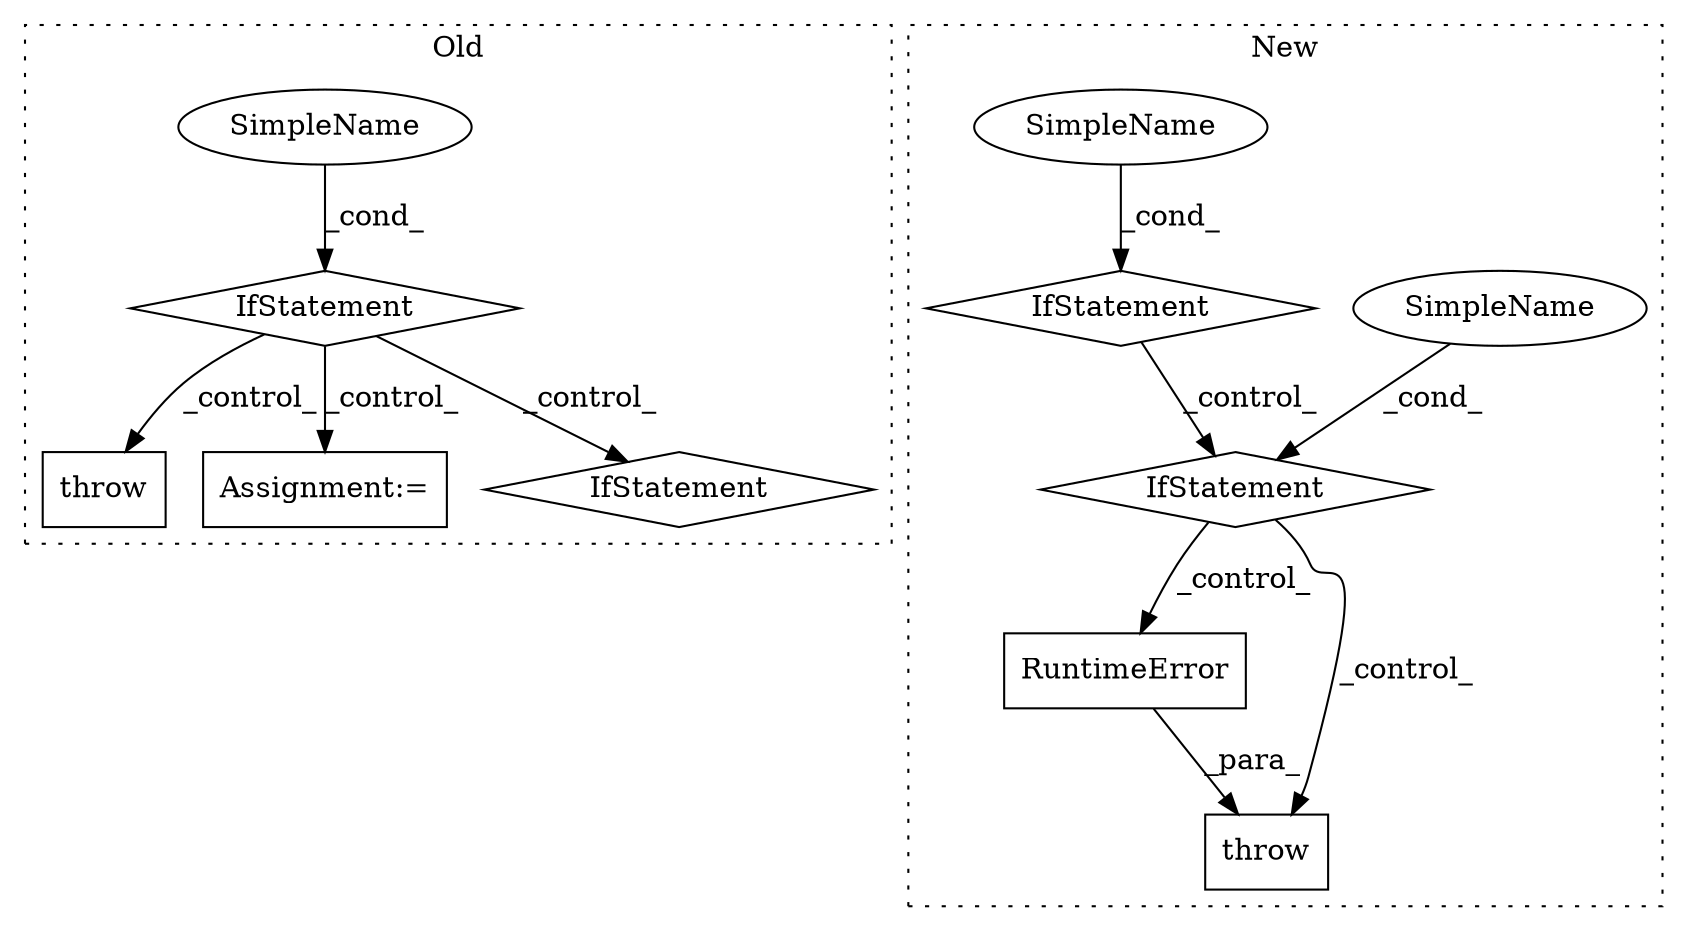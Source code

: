 digraph G {
subgraph cluster0 {
1 [label="throw" a="53" s="5996" l="6" shape="box"];
6 [label="IfStatement" a="25" s="5130,5161" l="4,2" shape="diamond"];
7 [label="SimpleName" a="42" s="" l="" shape="ellipse"];
8 [label="Assignment:=" a="7" s="5653" l="1" shape="box"];
11 [label="IfStatement" a="25" s="5818,5845" l="4,2" shape="diamond"];
label = "Old";
style="dotted";
}
subgraph cluster1 {
2 [label="RuntimeError" a="32" s="3558,3622" l="13,1" shape="box"];
3 [label="throw" a="53" s="3552" l="6" shape="box"];
4 [label="IfStatement" a="25" s="3339,3399" l="4,2" shape="diamond"];
5 [label="SimpleName" a="42" s="" l="" shape="ellipse"];
9 [label="IfStatement" a="25" s="3181,3211" l="4,2" shape="diamond"];
10 [label="SimpleName" a="42" s="" l="" shape="ellipse"];
label = "New";
style="dotted";
}
2 -> 3 [label="_para_"];
4 -> 2 [label="_control_"];
4 -> 3 [label="_control_"];
5 -> 4 [label="_cond_"];
6 -> 1 [label="_control_"];
6 -> 8 [label="_control_"];
6 -> 11 [label="_control_"];
7 -> 6 [label="_cond_"];
9 -> 4 [label="_control_"];
10 -> 9 [label="_cond_"];
}